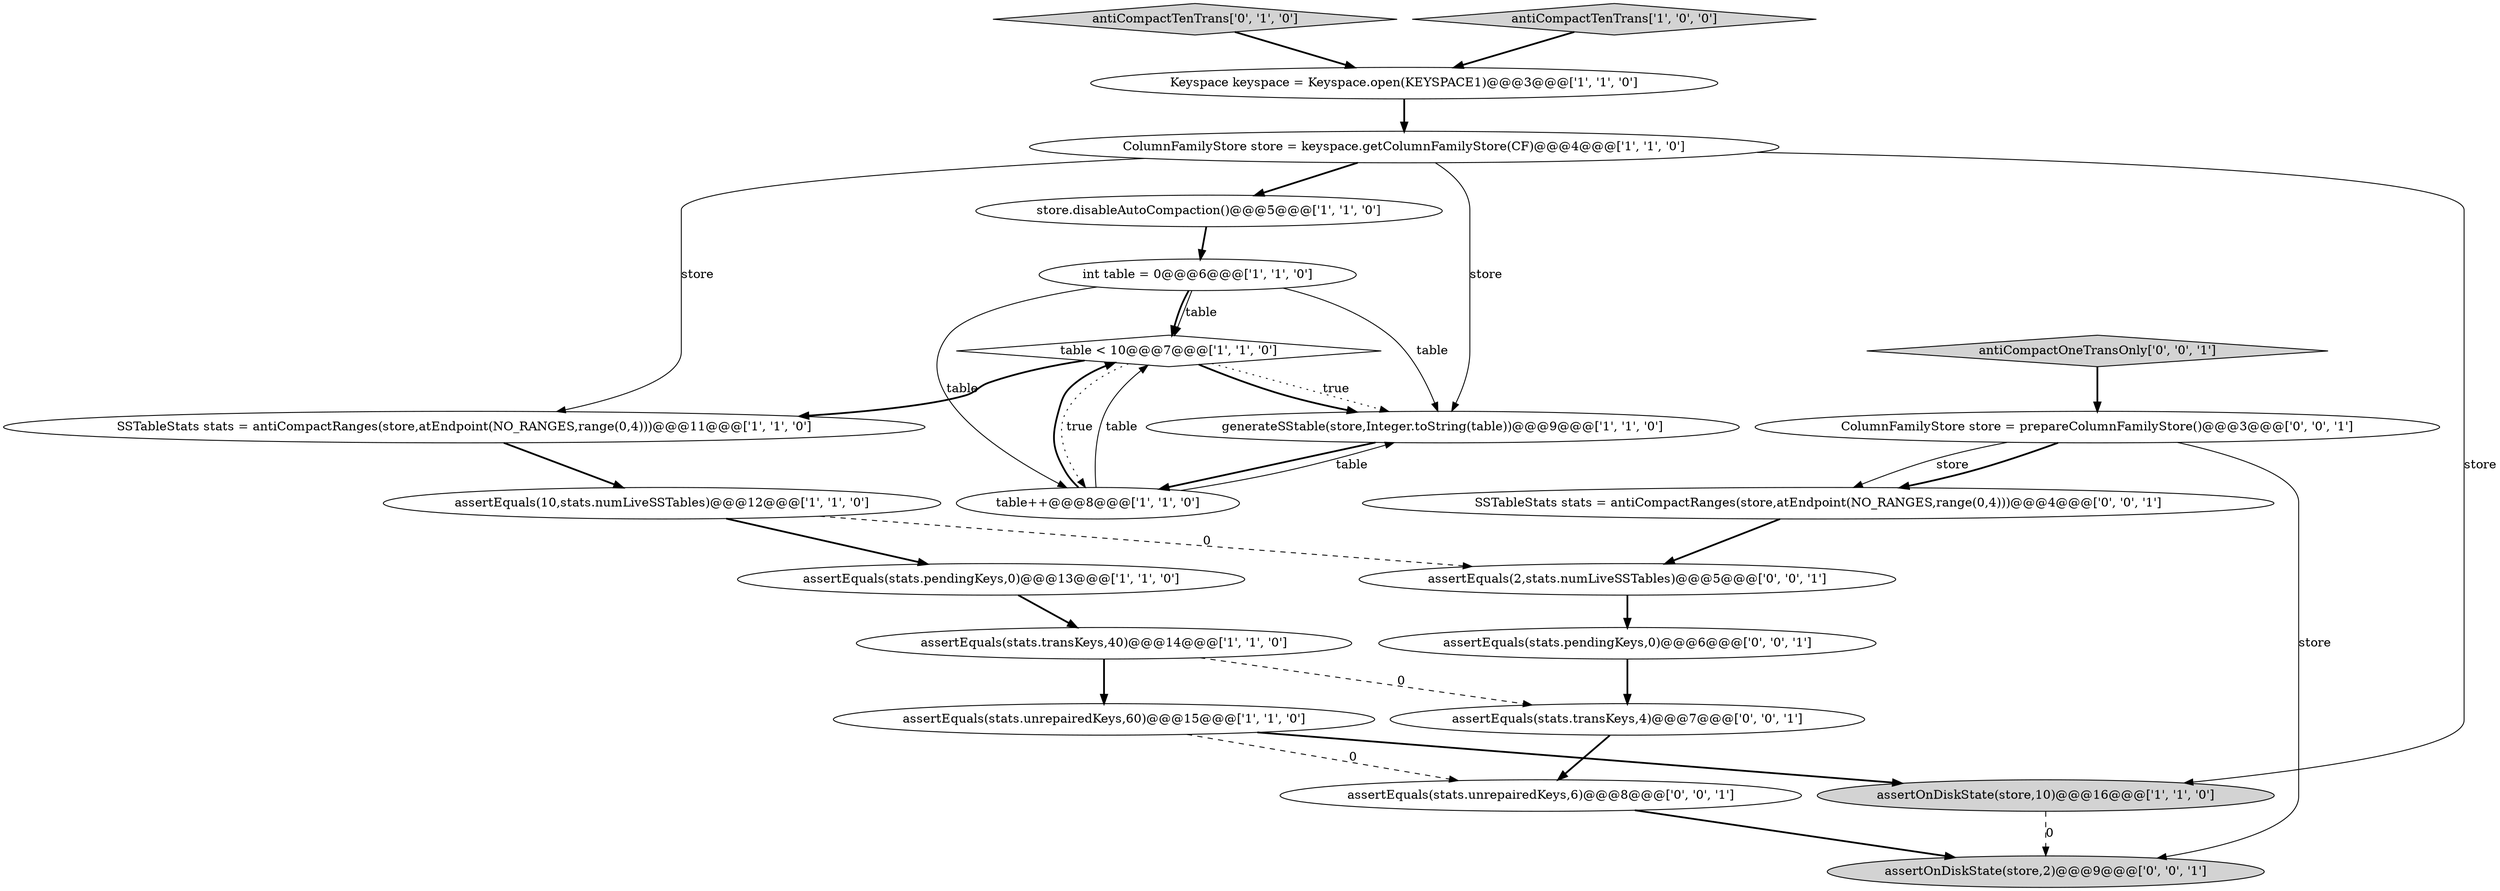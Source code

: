 digraph {
1 [style = filled, label = "assertEquals(stats.transKeys,40)@@@14@@@['1', '1', '0']", fillcolor = white, shape = ellipse image = "AAA0AAABBB1BBB"];
15 [style = filled, label = "assertEquals(2,stats.numLiveSSTables)@@@5@@@['0', '0', '1']", fillcolor = white, shape = ellipse image = "AAA0AAABBB3BBB"];
16 [style = filled, label = "assertOnDiskState(store,2)@@@9@@@['0', '0', '1']", fillcolor = lightgray, shape = ellipse image = "AAA0AAABBB3BBB"];
14 [style = filled, label = "antiCompactTenTrans['0', '1', '0']", fillcolor = lightgray, shape = diamond image = "AAA0AAABBB2BBB"];
20 [style = filled, label = "assertEquals(stats.unrepairedKeys,6)@@@8@@@['0', '0', '1']", fillcolor = white, shape = ellipse image = "AAA0AAABBB3BBB"];
7 [style = filled, label = "Keyspace keyspace = Keyspace.open(KEYSPACE1)@@@3@@@['1', '1', '0']", fillcolor = white, shape = ellipse image = "AAA0AAABBB1BBB"];
5 [style = filled, label = "generateSStable(store,Integer.toString(table))@@@9@@@['1', '1', '0']", fillcolor = white, shape = ellipse image = "AAA0AAABBB1BBB"];
2 [style = filled, label = "antiCompactTenTrans['1', '0', '0']", fillcolor = lightgray, shape = diamond image = "AAA0AAABBB1BBB"];
3 [style = filled, label = "assertEquals(stats.unrepairedKeys,60)@@@15@@@['1', '1', '0']", fillcolor = white, shape = ellipse image = "AAA0AAABBB1BBB"];
13 [style = filled, label = "table++@@@8@@@['1', '1', '0']", fillcolor = white, shape = ellipse image = "AAA0AAABBB1BBB"];
0 [style = filled, label = "SSTableStats stats = antiCompactRanges(store,atEndpoint(NO_RANGES,range(0,4)))@@@11@@@['1', '1', '0']", fillcolor = white, shape = ellipse image = "AAA0AAABBB1BBB"];
9 [style = filled, label = "assertEquals(10,stats.numLiveSSTables)@@@12@@@['1', '1', '0']", fillcolor = white, shape = ellipse image = "AAA0AAABBB1BBB"];
21 [style = filled, label = "assertEquals(stats.pendingKeys,0)@@@6@@@['0', '0', '1']", fillcolor = white, shape = ellipse image = "AAA0AAABBB3BBB"];
19 [style = filled, label = "assertEquals(stats.transKeys,4)@@@7@@@['0', '0', '1']", fillcolor = white, shape = ellipse image = "AAA0AAABBB3BBB"];
6 [style = filled, label = "assertEquals(stats.pendingKeys,0)@@@13@@@['1', '1', '0']", fillcolor = white, shape = ellipse image = "AAA0AAABBB1BBB"];
12 [style = filled, label = "table < 10@@@7@@@['1', '1', '0']", fillcolor = white, shape = diamond image = "AAA0AAABBB1BBB"];
17 [style = filled, label = "ColumnFamilyStore store = prepareColumnFamilyStore()@@@3@@@['0', '0', '1']", fillcolor = white, shape = ellipse image = "AAA0AAABBB3BBB"];
11 [style = filled, label = "store.disableAutoCompaction()@@@5@@@['1', '1', '0']", fillcolor = white, shape = ellipse image = "AAA0AAABBB1BBB"];
4 [style = filled, label = "ColumnFamilyStore store = keyspace.getColumnFamilyStore(CF)@@@4@@@['1', '1', '0']", fillcolor = white, shape = ellipse image = "AAA0AAABBB1BBB"];
22 [style = filled, label = "SSTableStats stats = antiCompactRanges(store,atEndpoint(NO_RANGES,range(0,4)))@@@4@@@['0', '0', '1']", fillcolor = white, shape = ellipse image = "AAA0AAABBB3BBB"];
10 [style = filled, label = "assertOnDiskState(store,10)@@@16@@@['1', '1', '0']", fillcolor = lightgray, shape = ellipse image = "AAA0AAABBB1BBB"];
8 [style = filled, label = "int table = 0@@@6@@@['1', '1', '0']", fillcolor = white, shape = ellipse image = "AAA0AAABBB1BBB"];
18 [style = filled, label = "antiCompactOneTransOnly['0', '0', '1']", fillcolor = lightgray, shape = diamond image = "AAA0AAABBB3BBB"];
12->0 [style = bold, label=""];
3->10 [style = bold, label=""];
14->7 [style = bold, label=""];
3->20 [style = dashed, label="0"];
8->12 [style = bold, label=""];
20->16 [style = bold, label=""];
2->7 [style = bold, label=""];
19->20 [style = bold, label=""];
4->11 [style = bold, label=""];
8->13 [style = solid, label="table"];
8->5 [style = solid, label="table"];
13->12 [style = solid, label="table"];
0->9 [style = bold, label=""];
12->13 [style = dotted, label="true"];
15->21 [style = bold, label=""];
22->15 [style = bold, label=""];
8->12 [style = solid, label="table"];
5->13 [style = bold, label=""];
12->5 [style = dotted, label="true"];
9->6 [style = bold, label=""];
1->19 [style = dashed, label="0"];
12->5 [style = bold, label=""];
13->12 [style = bold, label=""];
1->3 [style = bold, label=""];
21->19 [style = bold, label=""];
17->22 [style = solid, label="store"];
10->16 [style = dashed, label="0"];
11->8 [style = bold, label=""];
7->4 [style = bold, label=""];
9->15 [style = dashed, label="0"];
13->5 [style = solid, label="table"];
18->17 [style = bold, label=""];
17->22 [style = bold, label=""];
4->10 [style = solid, label="store"];
6->1 [style = bold, label=""];
4->0 [style = solid, label="store"];
4->5 [style = solid, label="store"];
17->16 [style = solid, label="store"];
}
